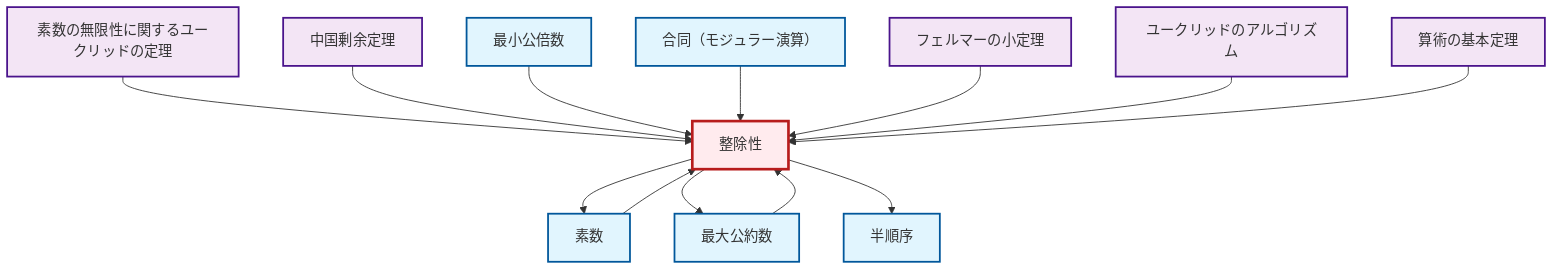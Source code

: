 graph TD
    classDef definition fill:#e1f5fe,stroke:#01579b,stroke-width:2px
    classDef theorem fill:#f3e5f5,stroke:#4a148c,stroke-width:2px
    classDef axiom fill:#fff3e0,stroke:#e65100,stroke-width:2px
    classDef example fill:#e8f5e9,stroke:#1b5e20,stroke-width:2px
    classDef current fill:#ffebee,stroke:#b71c1c,stroke-width:3px
    def-congruence["合同（モジュラー演算）"]:::definition
    def-lcm["最小公倍数"]:::definition
    thm-fundamental-arithmetic["算術の基本定理"]:::theorem
    thm-chinese-remainder["中国剰余定理"]:::theorem
    thm-fermat-little["フェルマーの小定理"]:::theorem
    def-gcd["最大公約数"]:::definition
    thm-euclid-infinitude-primes["素数の無限性に関するユークリッドの定理"]:::theorem
    def-divisibility["整除性"]:::definition
    def-prime["素数"]:::definition
    def-partial-order["半順序"]:::definition
    thm-euclidean-algorithm["ユークリッドのアルゴリズム"]:::theorem
    def-divisibility --> def-prime
    thm-euclid-infinitude-primes --> def-divisibility
    def-prime --> def-divisibility
    def-divisibility --> def-gcd
    def-divisibility --> def-partial-order
    thm-chinese-remainder --> def-divisibility
    def-lcm --> def-divisibility
    def-gcd --> def-divisibility
    def-congruence --> def-divisibility
    thm-fermat-little --> def-divisibility
    thm-euclidean-algorithm --> def-divisibility
    thm-fundamental-arithmetic --> def-divisibility
    class def-divisibility current